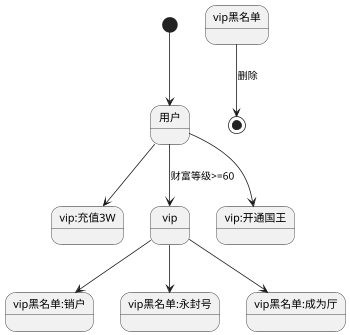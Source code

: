 @startuml
scale 350 width
[*] --> 用户
用户 --> vip:充值3W
用户 --> vip:财富等级>=60
用户 --> vip:开通国王
vip --> vip黑名单:销户
vip --> vip黑名单:永封号
vip --> vip黑名单:成为厅
vip黑名单 --> [*]:删除
@enduml